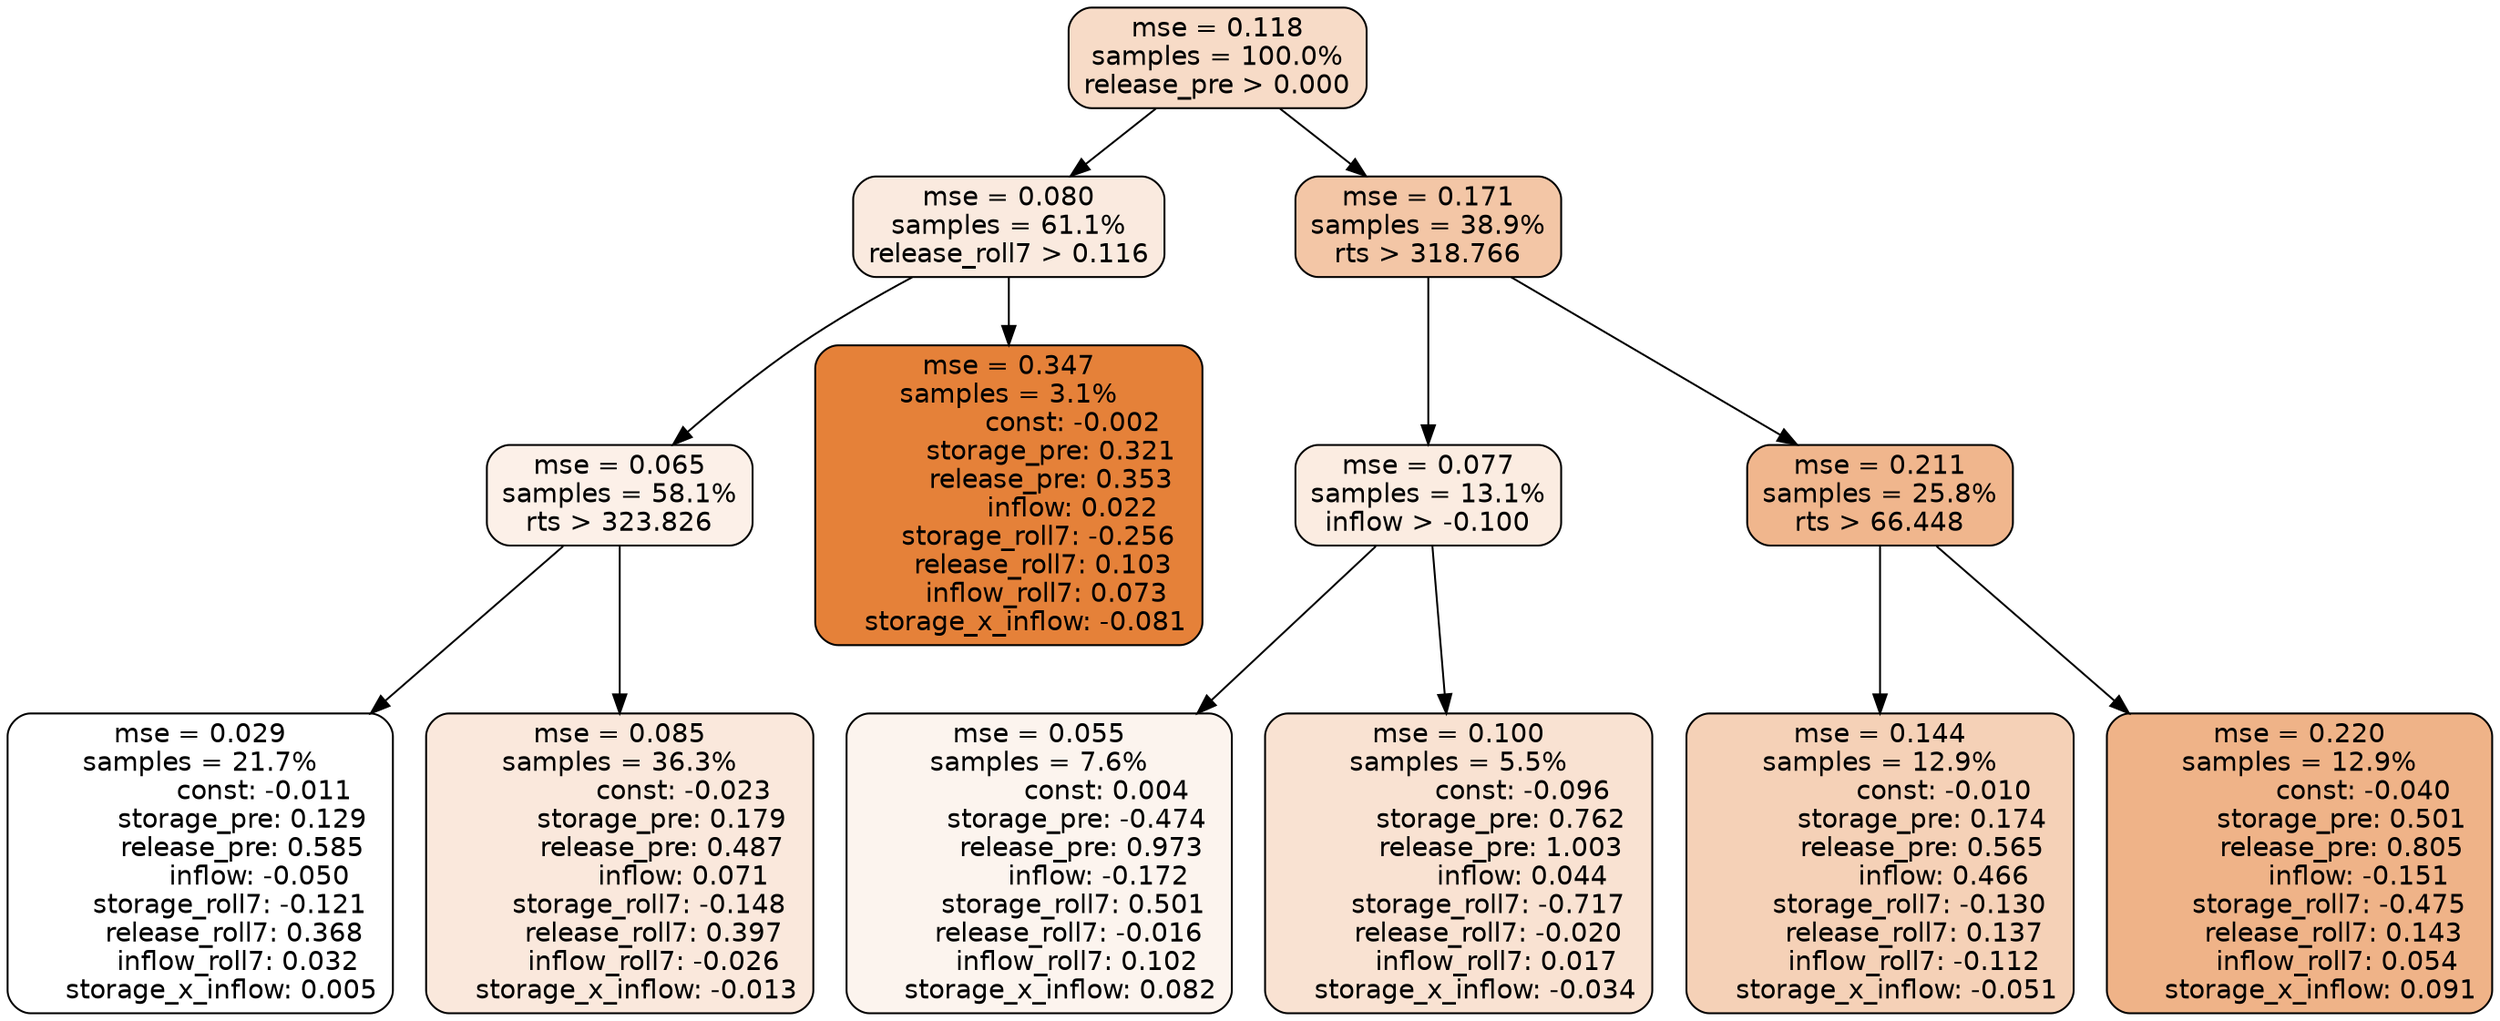 digraph tree {
node [shape=rectangle, style="filled, rounded", color="black", fontname=helvetica] ;
edge [fontname=helvetica] ;
	"0" [label="mse = 0.118
samples = 100.0%
release_pre > 0.000", fillcolor="#f7dbc7"]
	"1" [label="mse = 0.080
samples = 61.1%
release_roll7 > 0.116", fillcolor="#faeadf"]
	"6" [label="mse = 0.171
samples = 38.9%
rts > 318.766", fillcolor="#f3c6a6"]
	"2" [label="mse = 0.065
samples = 58.1%
rts > 323.826", fillcolor="#fcf0e8"]
	"5" [label="mse = 0.347
samples = 3.1%
               const: -0.002
          storage_pre: 0.321
          release_pre: 0.353
               inflow: 0.022
       storage_roll7: -0.256
        release_roll7: 0.103
         inflow_roll7: 0.073
    storage_x_inflow: -0.081", fillcolor="#e58139"]
	"10" [label="mse = 0.077
samples = 13.1%
inflow > -0.100", fillcolor="#fbece1"]
	"7" [label="mse = 0.211
samples = 25.8%
rts > 66.448", fillcolor="#f0b68d"]
	"4" [label="mse = 0.029
samples = 21.7%
               const: -0.011
          storage_pre: 0.129
          release_pre: 0.585
              inflow: -0.050
       storage_roll7: -0.121
        release_roll7: 0.368
         inflow_roll7: 0.032
     storage_x_inflow: 0.005", fillcolor="#ffffff"]
	"3" [label="mse = 0.085
samples = 36.3%
               const: -0.023
          storage_pre: 0.179
          release_pre: 0.487
               inflow: 0.071
       storage_roll7: -0.148
        release_roll7: 0.397
        inflow_roll7: -0.026
    storage_x_inflow: -0.013", fillcolor="#fae8dc"]
	"11" [label="mse = 0.055
samples = 7.6%
                const: 0.004
         storage_pre: -0.474
          release_pre: 0.973
              inflow: -0.172
        storage_roll7: 0.501
       release_roll7: -0.016
         inflow_roll7: 0.102
     storage_x_inflow: 0.082", fillcolor="#fcf4ee"]
	"12" [label="mse = 0.100
samples = 5.5%
               const: -0.096
          storage_pre: 0.762
          release_pre: 1.003
               inflow: 0.044
       storage_roll7: -0.717
       release_roll7: -0.020
         inflow_roll7: 0.017
    storage_x_inflow: -0.034", fillcolor="#f9e2d2"]
	"8" [label="mse = 0.144
samples = 12.9%
               const: -0.010
          storage_pre: 0.174
          release_pre: 0.565
               inflow: 0.466
       storage_roll7: -0.130
        release_roll7: 0.137
        inflow_roll7: -0.112
    storage_x_inflow: -0.051", fillcolor="#f5d1b7"]
	"9" [label="mse = 0.220
samples = 12.9%
               const: -0.040
          storage_pre: 0.501
          release_pre: 0.805
              inflow: -0.151
       storage_roll7: -0.475
        release_roll7: 0.143
         inflow_roll7: 0.054
     storage_x_inflow: 0.091", fillcolor="#efb388"]

	"0" -> "1"
	"0" -> "6"
	"1" -> "2"
	"1" -> "5"
	"6" -> "7"
	"6" -> "10"
	"2" -> "3"
	"2" -> "4"
	"10" -> "11"
	"10" -> "12"
	"7" -> "8"
	"7" -> "9"
}